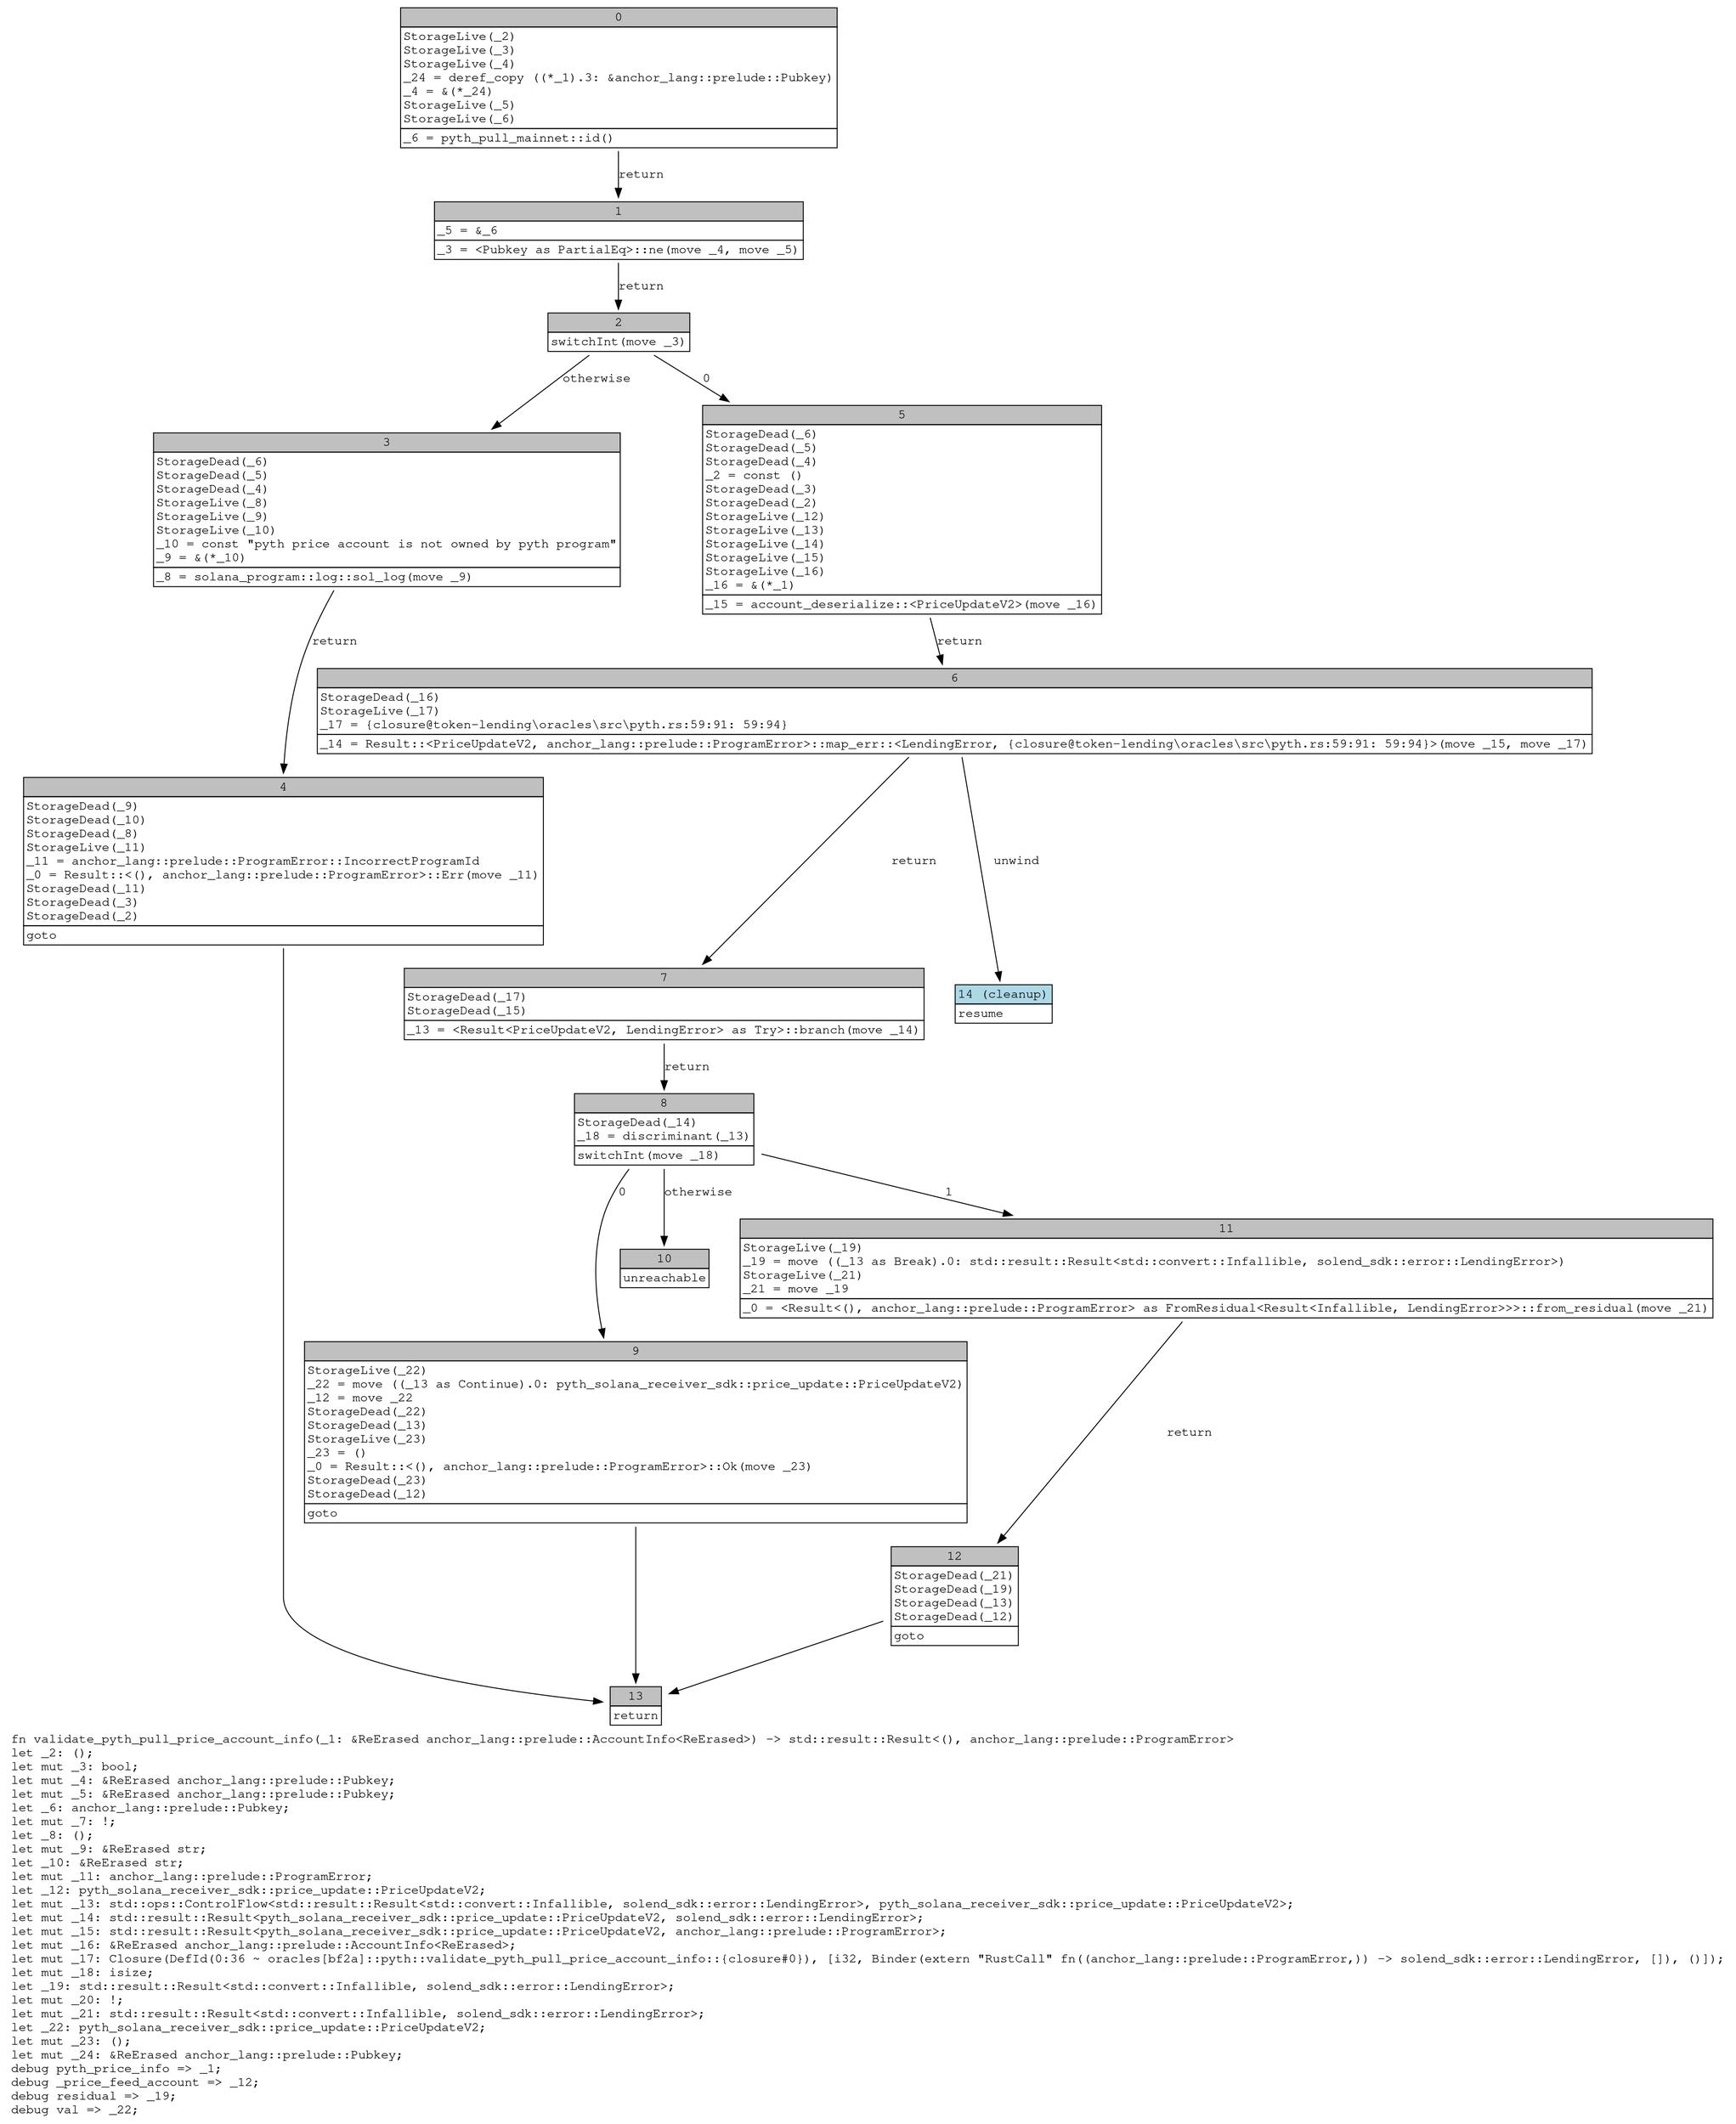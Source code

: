 digraph Mir_0_35 {
    graph [fontname="Courier, monospace"];
    node [fontname="Courier, monospace"];
    edge [fontname="Courier, monospace"];
    label=<fn validate_pyth_pull_price_account_info(_1: &amp;ReErased anchor_lang::prelude::AccountInfo&lt;ReErased&gt;) -&gt; std::result::Result&lt;(), anchor_lang::prelude::ProgramError&gt;<br align="left"/>let _2: ();<br align="left"/>let mut _3: bool;<br align="left"/>let mut _4: &amp;ReErased anchor_lang::prelude::Pubkey;<br align="left"/>let mut _5: &amp;ReErased anchor_lang::prelude::Pubkey;<br align="left"/>let _6: anchor_lang::prelude::Pubkey;<br align="left"/>let mut _7: !;<br align="left"/>let _8: ();<br align="left"/>let mut _9: &amp;ReErased str;<br align="left"/>let _10: &amp;ReErased str;<br align="left"/>let mut _11: anchor_lang::prelude::ProgramError;<br align="left"/>let _12: pyth_solana_receiver_sdk::price_update::PriceUpdateV2;<br align="left"/>let mut _13: std::ops::ControlFlow&lt;std::result::Result&lt;std::convert::Infallible, solend_sdk::error::LendingError&gt;, pyth_solana_receiver_sdk::price_update::PriceUpdateV2&gt;;<br align="left"/>let mut _14: std::result::Result&lt;pyth_solana_receiver_sdk::price_update::PriceUpdateV2, solend_sdk::error::LendingError&gt;;<br align="left"/>let mut _15: std::result::Result&lt;pyth_solana_receiver_sdk::price_update::PriceUpdateV2, anchor_lang::prelude::ProgramError&gt;;<br align="left"/>let mut _16: &amp;ReErased anchor_lang::prelude::AccountInfo&lt;ReErased&gt;;<br align="left"/>let mut _17: Closure(DefId(0:36 ~ oracles[bf2a]::pyth::validate_pyth_pull_price_account_info::{closure#0}), [i32, Binder(extern &quot;RustCall&quot; fn((anchor_lang::prelude::ProgramError,)) -&gt; solend_sdk::error::LendingError, []), ()]);<br align="left"/>let mut _18: isize;<br align="left"/>let _19: std::result::Result&lt;std::convert::Infallible, solend_sdk::error::LendingError&gt;;<br align="left"/>let mut _20: !;<br align="left"/>let mut _21: std::result::Result&lt;std::convert::Infallible, solend_sdk::error::LendingError&gt;;<br align="left"/>let _22: pyth_solana_receiver_sdk::price_update::PriceUpdateV2;<br align="left"/>let mut _23: ();<br align="left"/>let mut _24: &amp;ReErased anchor_lang::prelude::Pubkey;<br align="left"/>debug pyth_price_info =&gt; _1;<br align="left"/>debug _price_feed_account =&gt; _12;<br align="left"/>debug residual =&gt; _19;<br align="left"/>debug val =&gt; _22;<br align="left"/>>;
    bb0__0_35 [shape="none", label=<<table border="0" cellborder="1" cellspacing="0"><tr><td bgcolor="gray" align="center" colspan="1">0</td></tr><tr><td align="left" balign="left">StorageLive(_2)<br/>StorageLive(_3)<br/>StorageLive(_4)<br/>_24 = deref_copy ((*_1).3: &amp;anchor_lang::prelude::Pubkey)<br/>_4 = &amp;(*_24)<br/>StorageLive(_5)<br/>StorageLive(_6)<br/></td></tr><tr><td align="left">_6 = pyth_pull_mainnet::id()</td></tr></table>>];
    bb1__0_35 [shape="none", label=<<table border="0" cellborder="1" cellspacing="0"><tr><td bgcolor="gray" align="center" colspan="1">1</td></tr><tr><td align="left" balign="left">_5 = &amp;_6<br/></td></tr><tr><td align="left">_3 = &lt;Pubkey as PartialEq&gt;::ne(move _4, move _5)</td></tr></table>>];
    bb2__0_35 [shape="none", label=<<table border="0" cellborder="1" cellspacing="0"><tr><td bgcolor="gray" align="center" colspan="1">2</td></tr><tr><td align="left">switchInt(move _3)</td></tr></table>>];
    bb3__0_35 [shape="none", label=<<table border="0" cellborder="1" cellspacing="0"><tr><td bgcolor="gray" align="center" colspan="1">3</td></tr><tr><td align="left" balign="left">StorageDead(_6)<br/>StorageDead(_5)<br/>StorageDead(_4)<br/>StorageLive(_8)<br/>StorageLive(_9)<br/>StorageLive(_10)<br/>_10 = const &quot;pyth price account is not owned by pyth program&quot;<br/>_9 = &amp;(*_10)<br/></td></tr><tr><td align="left">_8 = solana_program::log::sol_log(move _9)</td></tr></table>>];
    bb4__0_35 [shape="none", label=<<table border="0" cellborder="1" cellspacing="0"><tr><td bgcolor="gray" align="center" colspan="1">4</td></tr><tr><td align="left" balign="left">StorageDead(_9)<br/>StorageDead(_10)<br/>StorageDead(_8)<br/>StorageLive(_11)<br/>_11 = anchor_lang::prelude::ProgramError::IncorrectProgramId<br/>_0 = Result::&lt;(), anchor_lang::prelude::ProgramError&gt;::Err(move _11)<br/>StorageDead(_11)<br/>StorageDead(_3)<br/>StorageDead(_2)<br/></td></tr><tr><td align="left">goto</td></tr></table>>];
    bb5__0_35 [shape="none", label=<<table border="0" cellborder="1" cellspacing="0"><tr><td bgcolor="gray" align="center" colspan="1">5</td></tr><tr><td align="left" balign="left">StorageDead(_6)<br/>StorageDead(_5)<br/>StorageDead(_4)<br/>_2 = const ()<br/>StorageDead(_3)<br/>StorageDead(_2)<br/>StorageLive(_12)<br/>StorageLive(_13)<br/>StorageLive(_14)<br/>StorageLive(_15)<br/>StorageLive(_16)<br/>_16 = &amp;(*_1)<br/></td></tr><tr><td align="left">_15 = account_deserialize::&lt;PriceUpdateV2&gt;(move _16)</td></tr></table>>];
    bb6__0_35 [shape="none", label=<<table border="0" cellborder="1" cellspacing="0"><tr><td bgcolor="gray" align="center" colspan="1">6</td></tr><tr><td align="left" balign="left">StorageDead(_16)<br/>StorageLive(_17)<br/>_17 = {closure@token-lending\oracles\src\pyth.rs:59:91: 59:94}<br/></td></tr><tr><td align="left">_14 = Result::&lt;PriceUpdateV2, anchor_lang::prelude::ProgramError&gt;::map_err::&lt;LendingError, {closure@token-lending\oracles\src\pyth.rs:59:91: 59:94}&gt;(move _15, move _17)</td></tr></table>>];
    bb7__0_35 [shape="none", label=<<table border="0" cellborder="1" cellspacing="0"><tr><td bgcolor="gray" align="center" colspan="1">7</td></tr><tr><td align="left" balign="left">StorageDead(_17)<br/>StorageDead(_15)<br/></td></tr><tr><td align="left">_13 = &lt;Result&lt;PriceUpdateV2, LendingError&gt; as Try&gt;::branch(move _14)</td></tr></table>>];
    bb8__0_35 [shape="none", label=<<table border="0" cellborder="1" cellspacing="0"><tr><td bgcolor="gray" align="center" colspan="1">8</td></tr><tr><td align="left" balign="left">StorageDead(_14)<br/>_18 = discriminant(_13)<br/></td></tr><tr><td align="left">switchInt(move _18)</td></tr></table>>];
    bb9__0_35 [shape="none", label=<<table border="0" cellborder="1" cellspacing="0"><tr><td bgcolor="gray" align="center" colspan="1">9</td></tr><tr><td align="left" balign="left">StorageLive(_22)<br/>_22 = move ((_13 as Continue).0: pyth_solana_receiver_sdk::price_update::PriceUpdateV2)<br/>_12 = move _22<br/>StorageDead(_22)<br/>StorageDead(_13)<br/>StorageLive(_23)<br/>_23 = ()<br/>_0 = Result::&lt;(), anchor_lang::prelude::ProgramError&gt;::Ok(move _23)<br/>StorageDead(_23)<br/>StorageDead(_12)<br/></td></tr><tr><td align="left">goto</td></tr></table>>];
    bb10__0_35 [shape="none", label=<<table border="0" cellborder="1" cellspacing="0"><tr><td bgcolor="gray" align="center" colspan="1">10</td></tr><tr><td align="left">unreachable</td></tr></table>>];
    bb11__0_35 [shape="none", label=<<table border="0" cellborder="1" cellspacing="0"><tr><td bgcolor="gray" align="center" colspan="1">11</td></tr><tr><td align="left" balign="left">StorageLive(_19)<br/>_19 = move ((_13 as Break).0: std::result::Result&lt;std::convert::Infallible, solend_sdk::error::LendingError&gt;)<br/>StorageLive(_21)<br/>_21 = move _19<br/></td></tr><tr><td align="left">_0 = &lt;Result&lt;(), anchor_lang::prelude::ProgramError&gt; as FromResidual&lt;Result&lt;Infallible, LendingError&gt;&gt;&gt;::from_residual(move _21)</td></tr></table>>];
    bb12__0_35 [shape="none", label=<<table border="0" cellborder="1" cellspacing="0"><tr><td bgcolor="gray" align="center" colspan="1">12</td></tr><tr><td align="left" balign="left">StorageDead(_21)<br/>StorageDead(_19)<br/>StorageDead(_13)<br/>StorageDead(_12)<br/></td></tr><tr><td align="left">goto</td></tr></table>>];
    bb13__0_35 [shape="none", label=<<table border="0" cellborder="1" cellspacing="0"><tr><td bgcolor="gray" align="center" colspan="1">13</td></tr><tr><td align="left">return</td></tr></table>>];
    bb14__0_35 [shape="none", label=<<table border="0" cellborder="1" cellspacing="0"><tr><td bgcolor="lightblue" align="center" colspan="1">14 (cleanup)</td></tr><tr><td align="left">resume</td></tr></table>>];
    bb0__0_35 -> bb1__0_35 [label="return"];
    bb1__0_35 -> bb2__0_35 [label="return"];
    bb2__0_35 -> bb5__0_35 [label="0"];
    bb2__0_35 -> bb3__0_35 [label="otherwise"];
    bb3__0_35 -> bb4__0_35 [label="return"];
    bb4__0_35 -> bb13__0_35 [label=""];
    bb5__0_35 -> bb6__0_35 [label="return"];
    bb6__0_35 -> bb7__0_35 [label="return"];
    bb6__0_35 -> bb14__0_35 [label="unwind"];
    bb7__0_35 -> bb8__0_35 [label="return"];
    bb8__0_35 -> bb9__0_35 [label="0"];
    bb8__0_35 -> bb11__0_35 [label="1"];
    bb8__0_35 -> bb10__0_35 [label="otherwise"];
    bb9__0_35 -> bb13__0_35 [label=""];
    bb11__0_35 -> bb12__0_35 [label="return"];
    bb12__0_35 -> bb13__0_35 [label=""];
}
